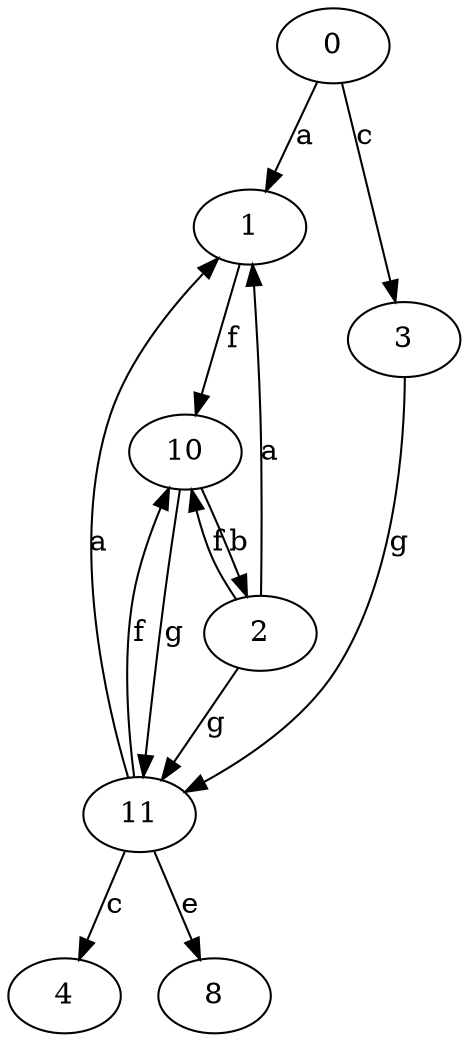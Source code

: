 strict digraph  {
0;
1;
2;
3;
4;
8;
10;
11;
0 -> 1  [label=a];
0 -> 3  [label=c];
1 -> 10  [label=f];
2 -> 1  [label=a];
2 -> 10  [label=f];
2 -> 11  [label=g];
3 -> 11  [label=g];
10 -> 2  [label=b];
10 -> 11  [label=g];
11 -> 1  [label=a];
11 -> 4  [label=c];
11 -> 8  [label=e];
11 -> 10  [label=f];
}
